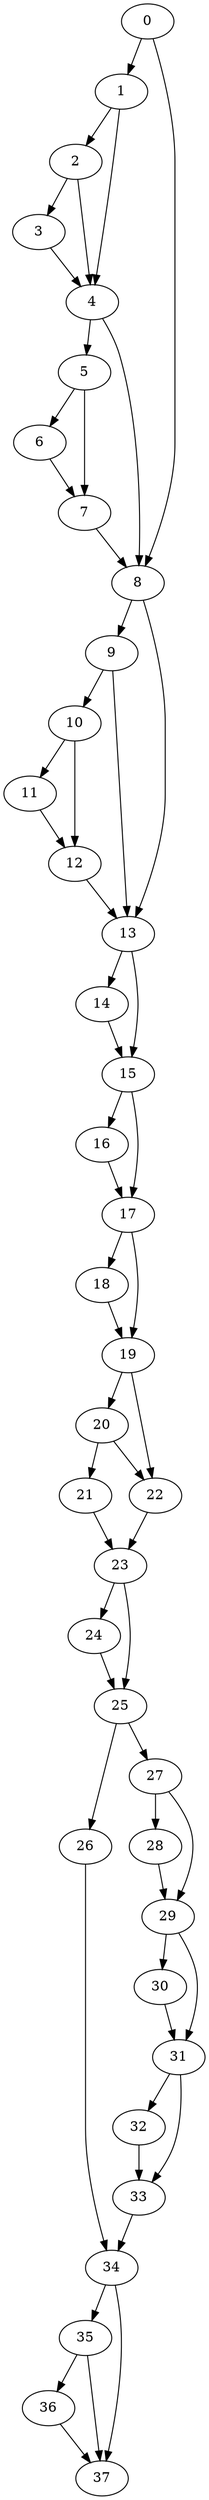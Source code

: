 digraph {
	0
	1
	2
	3
	4
	5
	6
	7
	8
	9
	10
	11
	12
	13
	14
	15
	16
	17
	18
	19
	20
	21
	22
	23
	24
	25
	26
	27
	28
	29
	30
	31
	32
	33
	34
	35
	36
	37
	29 -> 30
	31 -> 33
	32 -> 33
	34 -> 37
	35 -> 37
	36 -> 37
	5 -> 7
	6 -> 7
	10 -> 11
	21 -> 23
	22 -> 23
	23 -> 25
	24 -> 25
	25 -> 26
	17 -> 18
	23 -> 24
	25 -> 27
	29 -> 31
	30 -> 31
	31 -> 32
	19 -> 20
	27 -> 28
	2 -> 3
	9 -> 13
	12 -> 13
	8 -> 13
	17 -> 19
	18 -> 19
	20 -> 21
	34 -> 35
	35 -> 36
	1 -> 2
	13 -> 14
	13 -> 15
	14 -> 15
	15 -> 17
	16 -> 17
	19 -> 22
	20 -> 22
	27 -> 29
	28 -> 29
	26 -> 34
	33 -> 34
	0 -> 1
	3 -> 4
	1 -> 4
	2 -> 4
	9 -> 10
	11 -> 12
	10 -> 12
	15 -> 16
	4 -> 5
	5 -> 6
	0 -> 8
	4 -> 8
	7 -> 8
	8 -> 9
}
